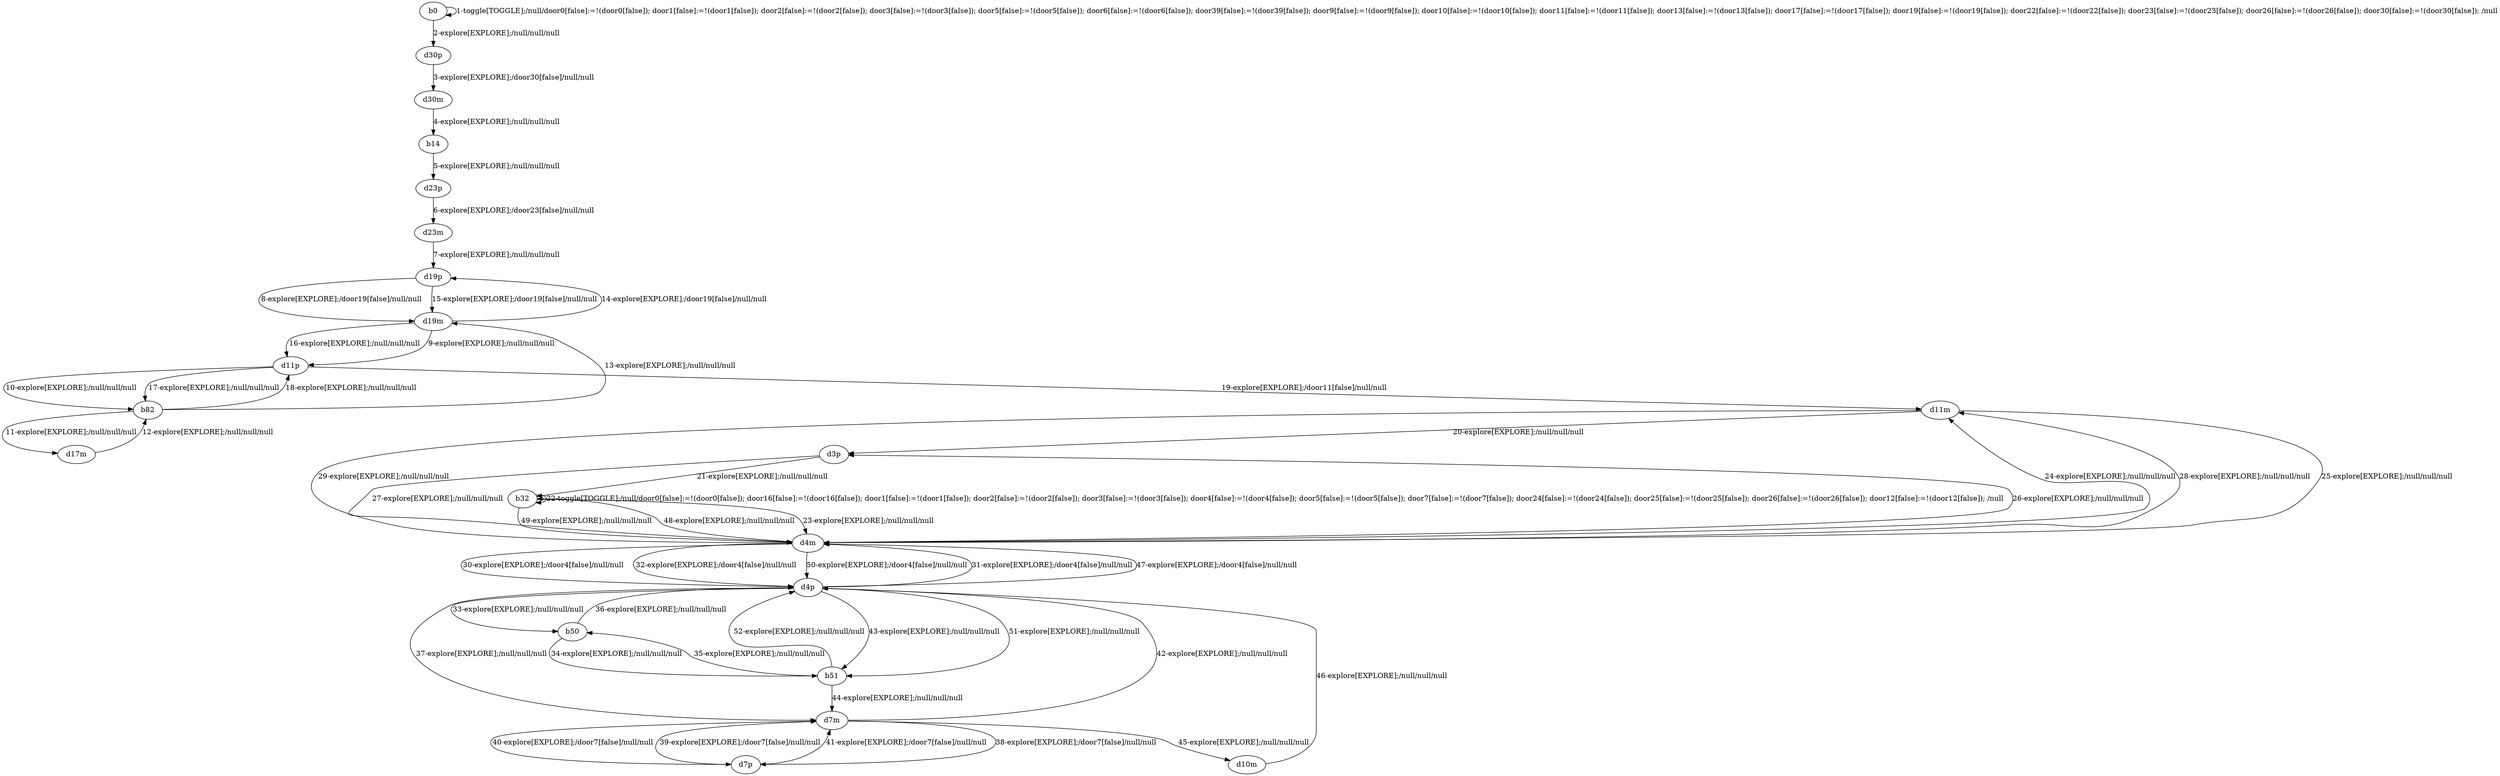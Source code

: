 # Total number of goals covered by this test: 1
# b51 --> d4p

digraph g {
"b0" -> "b0" [label = "1-toggle[TOGGLE];/null/door0[false]:=!(door0[false]); door1[false]:=!(door1[false]); door2[false]:=!(door2[false]); door3[false]:=!(door3[false]); door5[false]:=!(door5[false]); door6[false]:=!(door6[false]); door39[false]:=!(door39[false]); door9[false]:=!(door9[false]); door10[false]:=!(door10[false]); door11[false]:=!(door11[false]); door13[false]:=!(door13[false]); door17[false]:=!(door17[false]); door19[false]:=!(door19[false]); door22[false]:=!(door22[false]); door23[false]:=!(door23[false]); door26[false]:=!(door26[false]); door30[false]:=!(door30[false]); /null"];
"b0" -> "d30p" [label = "2-explore[EXPLORE];/null/null/null"];
"d30p" -> "d30m" [label = "3-explore[EXPLORE];/door30[false]/null/null"];
"d30m" -> "b14" [label = "4-explore[EXPLORE];/null/null/null"];
"b14" -> "d23p" [label = "5-explore[EXPLORE];/null/null/null"];
"d23p" -> "d23m" [label = "6-explore[EXPLORE];/door23[false]/null/null"];
"d23m" -> "d19p" [label = "7-explore[EXPLORE];/null/null/null"];
"d19p" -> "d19m" [label = "8-explore[EXPLORE];/door19[false]/null/null"];
"d19m" -> "d11p" [label = "9-explore[EXPLORE];/null/null/null"];
"d11p" -> "b82" [label = "10-explore[EXPLORE];/null/null/null"];
"b82" -> "d17m" [label = "11-explore[EXPLORE];/null/null/null"];
"d17m" -> "b82" [label = "12-explore[EXPLORE];/null/null/null"];
"b82" -> "d19m" [label = "13-explore[EXPLORE];/null/null/null"];
"d19m" -> "d19p" [label = "14-explore[EXPLORE];/door19[false]/null/null"];
"d19p" -> "d19m" [label = "15-explore[EXPLORE];/door19[false]/null/null"];
"d19m" -> "d11p" [label = "16-explore[EXPLORE];/null/null/null"];
"d11p" -> "b82" [label = "17-explore[EXPLORE];/null/null/null"];
"b82" -> "d11p" [label = "18-explore[EXPLORE];/null/null/null"];
"d11p" -> "d11m" [label = "19-explore[EXPLORE];/door11[false]/null/null"];
"d11m" -> "d3p" [label = "20-explore[EXPLORE];/null/null/null"];
"d3p" -> "b32" [label = "21-explore[EXPLORE];/null/null/null"];
"b32" -> "b32" [label = "22-toggle[TOGGLE];/null/door0[false]:=!(door0[false]); door16[false]:=!(door16[false]); door1[false]:=!(door1[false]); door2[false]:=!(door2[false]); door3[false]:=!(door3[false]); door4[false]:=!(door4[false]); door5[false]:=!(door5[false]); door7[false]:=!(door7[false]); door24[false]:=!(door24[false]); door25[false]:=!(door25[false]); door26[false]:=!(door26[false]); door12[false]:=!(door12[false]); /null"];
"b32" -> "d4m" [label = "23-explore[EXPLORE];/null/null/null"];
"d4m" -> "d11m" [label = "24-explore[EXPLORE];/null/null/null"];
"d11m" -> "d4m" [label = "25-explore[EXPLORE];/null/null/null"];
"d4m" -> "d3p" [label = "26-explore[EXPLORE];/null/null/null"];
"d3p" -> "d4m" [label = "27-explore[EXPLORE];/null/null/null"];
"d4m" -> "d11m" [label = "28-explore[EXPLORE];/null/null/null"];
"d11m" -> "d4m" [label = "29-explore[EXPLORE];/null/null/null"];
"d4m" -> "d4p" [label = "30-explore[EXPLORE];/door4[false]/null/null"];
"d4p" -> "d4m" [label = "31-explore[EXPLORE];/door4[false]/null/null"];
"d4m" -> "d4p" [label = "32-explore[EXPLORE];/door4[false]/null/null"];
"d4p" -> "b50" [label = "33-explore[EXPLORE];/null/null/null"];
"b50" -> "b51" [label = "34-explore[EXPLORE];/null/null/null"];
"b51" -> "b50" [label = "35-explore[EXPLORE];/null/null/null"];
"b50" -> "d4p" [label = "36-explore[EXPLORE];/null/null/null"];
"d4p" -> "d7m" [label = "37-explore[EXPLORE];/null/null/null"];
"d7m" -> "d7p" [label = "38-explore[EXPLORE];/door7[false]/null/null"];
"d7p" -> "d7m" [label = "39-explore[EXPLORE];/door7[false]/null/null"];
"d7m" -> "d7p" [label = "40-explore[EXPLORE];/door7[false]/null/null"];
"d7p" -> "d7m" [label = "41-explore[EXPLORE];/door7[false]/null/null"];
"d7m" -> "d4p" [label = "42-explore[EXPLORE];/null/null/null"];
"d4p" -> "b51" [label = "43-explore[EXPLORE];/null/null/null"];
"b51" -> "d7m" [label = "44-explore[EXPLORE];/null/null/null"];
"d7m" -> "d10m" [label = "45-explore[EXPLORE];/null/null/null"];
"d10m" -> "d4p" [label = "46-explore[EXPLORE];/null/null/null"];
"d4p" -> "d4m" [label = "47-explore[EXPLORE];/door4[false]/null/null"];
"d4m" -> "b32" [label = "48-explore[EXPLORE];/null/null/null"];
"b32" -> "d4m" [label = "49-explore[EXPLORE];/null/null/null"];
"d4m" -> "d4p" [label = "50-explore[EXPLORE];/door4[false]/null/null"];
"d4p" -> "b51" [label = "51-explore[EXPLORE];/null/null/null"];
"b51" -> "d4p" [label = "52-explore[EXPLORE];/null/null/null"];
}